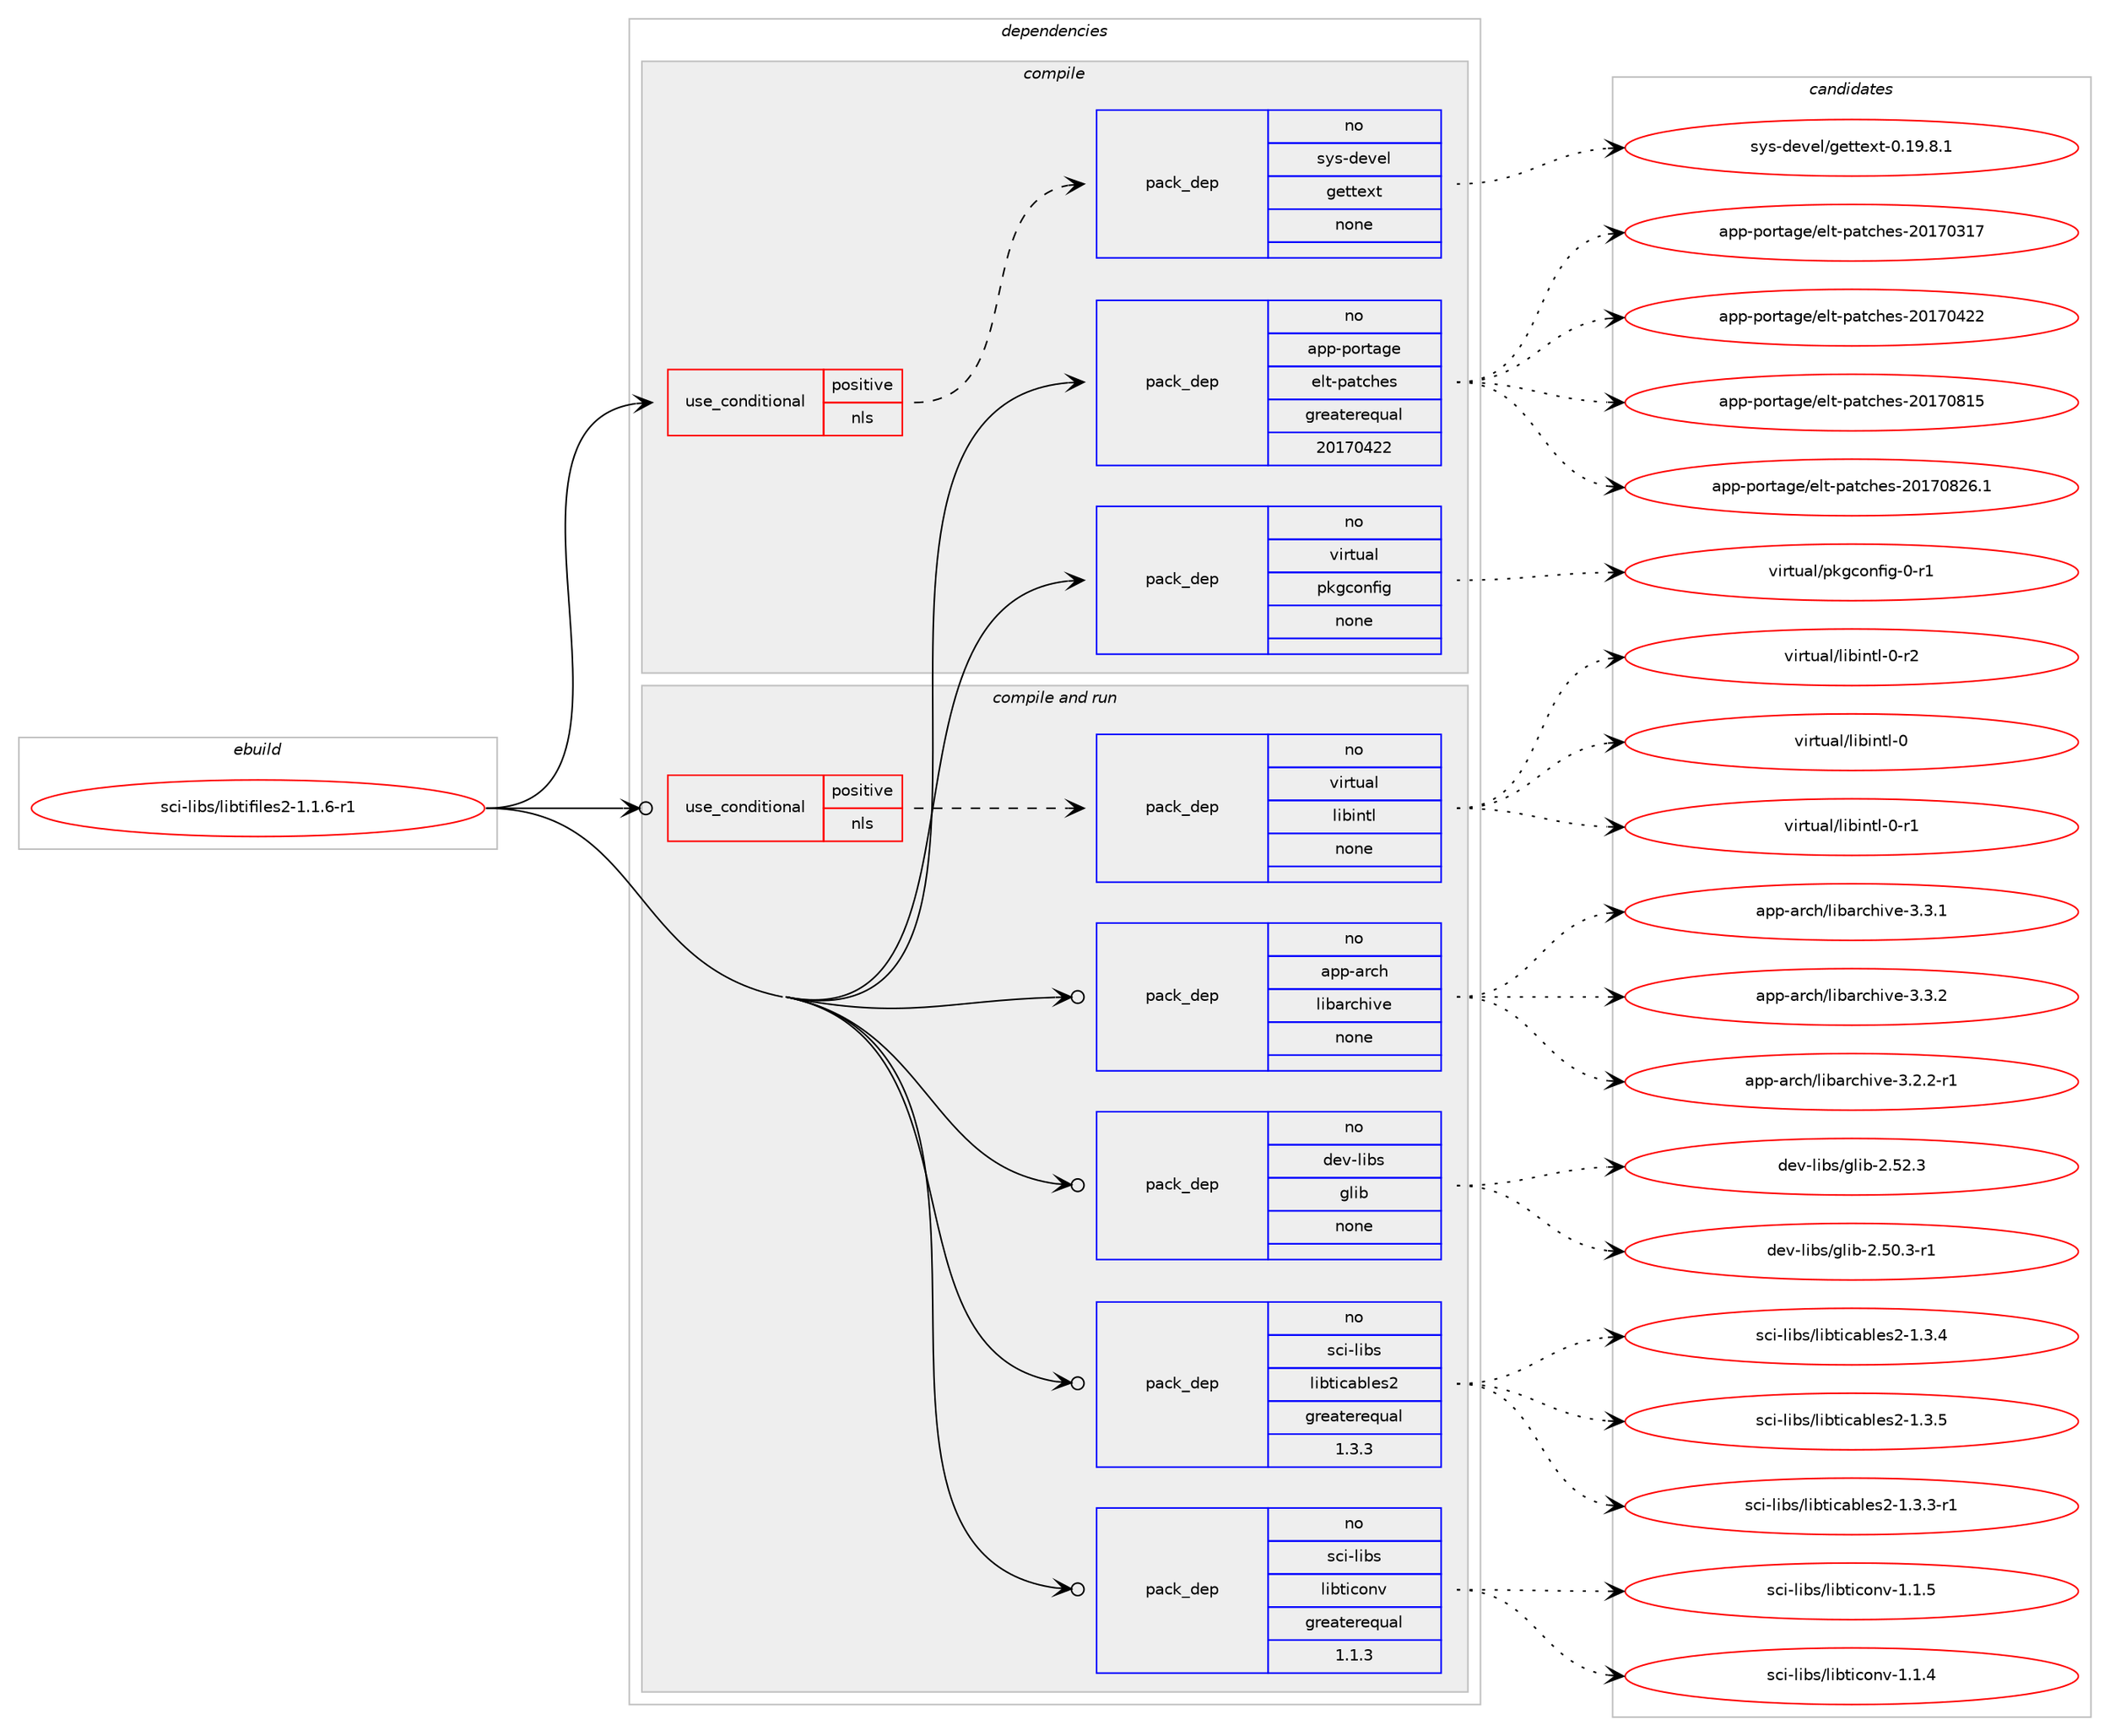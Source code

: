 digraph prolog {

# *************
# Graph options
# *************

newrank=true;
concentrate=true;
compound=true;
graph [rankdir=LR,fontname=Helvetica,fontsize=10,ranksep=1.5];#, ranksep=2.5, nodesep=0.2];
edge  [arrowhead=vee];
node  [fontname=Helvetica,fontsize=10];

# **********
# The ebuild
# **********

subgraph cluster_leftcol {
color=gray;
rank=same;
label=<<i>ebuild</i>>;
id [label="sci-libs/libtifiles2-1.1.6-r1", color=red, width=4, href="../sci-libs/libtifiles2-1.1.6-r1.svg"];
}

# ****************
# The dependencies
# ****************

subgraph cluster_midcol {
color=gray;
label=<<i>dependencies</i>>;
subgraph cluster_compile {
fillcolor="#eeeeee";
style=filled;
label=<<i>compile</i>>;
subgraph cond110753 {
dependency452465 [label=<<TABLE BORDER="0" CELLBORDER="1" CELLSPACING="0" CELLPADDING="4"><TR><TD ROWSPAN="3" CELLPADDING="10">use_conditional</TD></TR><TR><TD>positive</TD></TR><TR><TD>nls</TD></TR></TABLE>>, shape=none, color=red];
subgraph pack333808 {
dependency452466 [label=<<TABLE BORDER="0" CELLBORDER="1" CELLSPACING="0" CELLPADDING="4" WIDTH="220"><TR><TD ROWSPAN="6" CELLPADDING="30">pack_dep</TD></TR><TR><TD WIDTH="110">no</TD></TR><TR><TD>sys-devel</TD></TR><TR><TD>gettext</TD></TR><TR><TD>none</TD></TR><TR><TD></TD></TR></TABLE>>, shape=none, color=blue];
}
dependency452465:e -> dependency452466:w [weight=20,style="dashed",arrowhead="vee"];
}
id:e -> dependency452465:w [weight=20,style="solid",arrowhead="vee"];
subgraph pack333809 {
dependency452467 [label=<<TABLE BORDER="0" CELLBORDER="1" CELLSPACING="0" CELLPADDING="4" WIDTH="220"><TR><TD ROWSPAN="6" CELLPADDING="30">pack_dep</TD></TR><TR><TD WIDTH="110">no</TD></TR><TR><TD>app-portage</TD></TR><TR><TD>elt-patches</TD></TR><TR><TD>greaterequal</TD></TR><TR><TD>20170422</TD></TR></TABLE>>, shape=none, color=blue];
}
id:e -> dependency452467:w [weight=20,style="solid",arrowhead="vee"];
subgraph pack333810 {
dependency452468 [label=<<TABLE BORDER="0" CELLBORDER="1" CELLSPACING="0" CELLPADDING="4" WIDTH="220"><TR><TD ROWSPAN="6" CELLPADDING="30">pack_dep</TD></TR><TR><TD WIDTH="110">no</TD></TR><TR><TD>virtual</TD></TR><TR><TD>pkgconfig</TD></TR><TR><TD>none</TD></TR><TR><TD></TD></TR></TABLE>>, shape=none, color=blue];
}
id:e -> dependency452468:w [weight=20,style="solid",arrowhead="vee"];
}
subgraph cluster_compileandrun {
fillcolor="#eeeeee";
style=filled;
label=<<i>compile and run</i>>;
subgraph cond110754 {
dependency452469 [label=<<TABLE BORDER="0" CELLBORDER="1" CELLSPACING="0" CELLPADDING="4"><TR><TD ROWSPAN="3" CELLPADDING="10">use_conditional</TD></TR><TR><TD>positive</TD></TR><TR><TD>nls</TD></TR></TABLE>>, shape=none, color=red];
subgraph pack333811 {
dependency452470 [label=<<TABLE BORDER="0" CELLBORDER="1" CELLSPACING="0" CELLPADDING="4" WIDTH="220"><TR><TD ROWSPAN="6" CELLPADDING="30">pack_dep</TD></TR><TR><TD WIDTH="110">no</TD></TR><TR><TD>virtual</TD></TR><TR><TD>libintl</TD></TR><TR><TD>none</TD></TR><TR><TD></TD></TR></TABLE>>, shape=none, color=blue];
}
dependency452469:e -> dependency452470:w [weight=20,style="dashed",arrowhead="vee"];
}
id:e -> dependency452469:w [weight=20,style="solid",arrowhead="odotvee"];
subgraph pack333812 {
dependency452471 [label=<<TABLE BORDER="0" CELLBORDER="1" CELLSPACING="0" CELLPADDING="4" WIDTH="220"><TR><TD ROWSPAN="6" CELLPADDING="30">pack_dep</TD></TR><TR><TD WIDTH="110">no</TD></TR><TR><TD>app-arch</TD></TR><TR><TD>libarchive</TD></TR><TR><TD>none</TD></TR><TR><TD></TD></TR></TABLE>>, shape=none, color=blue];
}
id:e -> dependency452471:w [weight=20,style="solid",arrowhead="odotvee"];
subgraph pack333813 {
dependency452472 [label=<<TABLE BORDER="0" CELLBORDER="1" CELLSPACING="0" CELLPADDING="4" WIDTH="220"><TR><TD ROWSPAN="6" CELLPADDING="30">pack_dep</TD></TR><TR><TD WIDTH="110">no</TD></TR><TR><TD>dev-libs</TD></TR><TR><TD>glib</TD></TR><TR><TD>none</TD></TR><TR><TD></TD></TR></TABLE>>, shape=none, color=blue];
}
id:e -> dependency452472:w [weight=20,style="solid",arrowhead="odotvee"];
subgraph pack333814 {
dependency452473 [label=<<TABLE BORDER="0" CELLBORDER="1" CELLSPACING="0" CELLPADDING="4" WIDTH="220"><TR><TD ROWSPAN="6" CELLPADDING="30">pack_dep</TD></TR><TR><TD WIDTH="110">no</TD></TR><TR><TD>sci-libs</TD></TR><TR><TD>libticables2</TD></TR><TR><TD>greaterequal</TD></TR><TR><TD>1.3.3</TD></TR></TABLE>>, shape=none, color=blue];
}
id:e -> dependency452473:w [weight=20,style="solid",arrowhead="odotvee"];
subgraph pack333815 {
dependency452474 [label=<<TABLE BORDER="0" CELLBORDER="1" CELLSPACING="0" CELLPADDING="4" WIDTH="220"><TR><TD ROWSPAN="6" CELLPADDING="30">pack_dep</TD></TR><TR><TD WIDTH="110">no</TD></TR><TR><TD>sci-libs</TD></TR><TR><TD>libticonv</TD></TR><TR><TD>greaterequal</TD></TR><TR><TD>1.1.3</TD></TR></TABLE>>, shape=none, color=blue];
}
id:e -> dependency452474:w [weight=20,style="solid",arrowhead="odotvee"];
}
subgraph cluster_run {
fillcolor="#eeeeee";
style=filled;
label=<<i>run</i>>;
}
}

# **************
# The candidates
# **************

subgraph cluster_choices {
rank=same;
color=gray;
label=<<i>candidates</i>>;

subgraph choice333808 {
color=black;
nodesep=1;
choice1151211154510010111810110847103101116116101120116454846495746564649 [label="sys-devel/gettext-0.19.8.1", color=red, width=4,href="../sys-devel/gettext-0.19.8.1.svg"];
dependency452466:e -> choice1151211154510010111810110847103101116116101120116454846495746564649:w [style=dotted,weight="100"];
}
subgraph choice333809 {
color=black;
nodesep=1;
choice97112112451121111141169710310147101108116451129711699104101115455048495548514955 [label="app-portage/elt-patches-20170317", color=red, width=4,href="../app-portage/elt-patches-20170317.svg"];
choice97112112451121111141169710310147101108116451129711699104101115455048495548525050 [label="app-portage/elt-patches-20170422", color=red, width=4,href="../app-portage/elt-patches-20170422.svg"];
choice97112112451121111141169710310147101108116451129711699104101115455048495548564953 [label="app-portage/elt-patches-20170815", color=red, width=4,href="../app-portage/elt-patches-20170815.svg"];
choice971121124511211111411697103101471011081164511297116991041011154550484955485650544649 [label="app-portage/elt-patches-20170826.1", color=red, width=4,href="../app-portage/elt-patches-20170826.1.svg"];
dependency452467:e -> choice97112112451121111141169710310147101108116451129711699104101115455048495548514955:w [style=dotted,weight="100"];
dependency452467:e -> choice97112112451121111141169710310147101108116451129711699104101115455048495548525050:w [style=dotted,weight="100"];
dependency452467:e -> choice97112112451121111141169710310147101108116451129711699104101115455048495548564953:w [style=dotted,weight="100"];
dependency452467:e -> choice971121124511211111411697103101471011081164511297116991041011154550484955485650544649:w [style=dotted,weight="100"];
}
subgraph choice333810 {
color=black;
nodesep=1;
choice11810511411611797108471121071039911111010210510345484511449 [label="virtual/pkgconfig-0-r1", color=red, width=4,href="../virtual/pkgconfig-0-r1.svg"];
dependency452468:e -> choice11810511411611797108471121071039911111010210510345484511449:w [style=dotted,weight="100"];
}
subgraph choice333811 {
color=black;
nodesep=1;
choice1181051141161179710847108105981051101161084548 [label="virtual/libintl-0", color=red, width=4,href="../virtual/libintl-0.svg"];
choice11810511411611797108471081059810511011610845484511449 [label="virtual/libintl-0-r1", color=red, width=4,href="../virtual/libintl-0-r1.svg"];
choice11810511411611797108471081059810511011610845484511450 [label="virtual/libintl-0-r2", color=red, width=4,href="../virtual/libintl-0-r2.svg"];
dependency452470:e -> choice1181051141161179710847108105981051101161084548:w [style=dotted,weight="100"];
dependency452470:e -> choice11810511411611797108471081059810511011610845484511449:w [style=dotted,weight="100"];
dependency452470:e -> choice11810511411611797108471081059810511011610845484511450:w [style=dotted,weight="100"];
}
subgraph choice333812 {
color=black;
nodesep=1;
choice97112112459711499104471081059897114991041051181014551465046504511449 [label="app-arch/libarchive-3.2.2-r1", color=red, width=4,href="../app-arch/libarchive-3.2.2-r1.svg"];
choice9711211245971149910447108105989711499104105118101455146514649 [label="app-arch/libarchive-3.3.1", color=red, width=4,href="../app-arch/libarchive-3.3.1.svg"];
choice9711211245971149910447108105989711499104105118101455146514650 [label="app-arch/libarchive-3.3.2", color=red, width=4,href="../app-arch/libarchive-3.3.2.svg"];
dependency452471:e -> choice97112112459711499104471081059897114991041051181014551465046504511449:w [style=dotted,weight="100"];
dependency452471:e -> choice9711211245971149910447108105989711499104105118101455146514649:w [style=dotted,weight="100"];
dependency452471:e -> choice9711211245971149910447108105989711499104105118101455146514650:w [style=dotted,weight="100"];
}
subgraph choice333813 {
color=black;
nodesep=1;
choice10010111845108105981154710310810598455046534846514511449 [label="dev-libs/glib-2.50.3-r1", color=red, width=4,href="../dev-libs/glib-2.50.3-r1.svg"];
choice1001011184510810598115471031081059845504653504651 [label="dev-libs/glib-2.52.3", color=red, width=4,href="../dev-libs/glib-2.52.3.svg"];
dependency452472:e -> choice10010111845108105981154710310810598455046534846514511449:w [style=dotted,weight="100"];
dependency452472:e -> choice1001011184510810598115471031081059845504653504651:w [style=dotted,weight="100"];
}
subgraph choice333814 {
color=black;
nodesep=1;
choice1159910545108105981154710810598116105999798108101115504549465146514511449 [label="sci-libs/libticables2-1.3.3-r1", color=red, width=4,href="../sci-libs/libticables2-1.3.3-r1.svg"];
choice115991054510810598115471081059811610599979810810111550454946514652 [label="sci-libs/libticables2-1.3.4", color=red, width=4,href="../sci-libs/libticables2-1.3.4.svg"];
choice115991054510810598115471081059811610599979810810111550454946514653 [label="sci-libs/libticables2-1.3.5", color=red, width=4,href="../sci-libs/libticables2-1.3.5.svg"];
dependency452473:e -> choice1159910545108105981154710810598116105999798108101115504549465146514511449:w [style=dotted,weight="100"];
dependency452473:e -> choice115991054510810598115471081059811610599979810810111550454946514652:w [style=dotted,weight="100"];
dependency452473:e -> choice115991054510810598115471081059811610599979810810111550454946514653:w [style=dotted,weight="100"];
}
subgraph choice333815 {
color=black;
nodesep=1;
choice115991054510810598115471081059811610599111110118454946494652 [label="sci-libs/libticonv-1.1.4", color=red, width=4,href="../sci-libs/libticonv-1.1.4.svg"];
choice115991054510810598115471081059811610599111110118454946494653 [label="sci-libs/libticonv-1.1.5", color=red, width=4,href="../sci-libs/libticonv-1.1.5.svg"];
dependency452474:e -> choice115991054510810598115471081059811610599111110118454946494652:w [style=dotted,weight="100"];
dependency452474:e -> choice115991054510810598115471081059811610599111110118454946494653:w [style=dotted,weight="100"];
}
}

}

